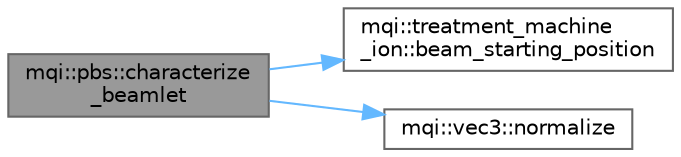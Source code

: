 digraph "mqi::pbs::characterize_beamlet"
{
 // LATEX_PDF_SIZE
  bgcolor="transparent";
  edge [fontname=Helvetica,fontsize=10,labelfontname=Helvetica,labelfontsize=10];
  node [fontname=Helvetica,fontsize=10,shape=box,height=0.2,width=0.4];
  rankdir="LR";
  Node1 [id="Node000001",label="mqi::pbs::characterize\l_beamlet",height=0.2,width=0.4,color="gray40", fillcolor="grey60", style="filled", fontcolor="black",tooltip="Characterizes a beamlet for a modulated beam with a specified source-to-isocenter distance."];
  Node1 -> Node2 [id="edge1_Node000001_Node000002",color="steelblue1",style="solid",tooltip=" "];
  Node2 [id="Node000002",label="mqi::treatment_machine\l_ion::beam_starting_position",height=0.2,width=0.4,color="grey40", fillcolor="white", style="filled",URL="$classmqi_1_1treatment__machine__ion.html#a4dae00a8ad9ac4d592660383ef441cdf",tooltip="Calculates the beam starting position based on the isocenter."];
  Node1 -> Node3 [id="edge2_Node000001_Node000003",color="steelblue1",style="solid",tooltip=" "];
  Node3 [id="Node000003",label="mqi::vec3::normalize",height=0.2,width=0.4,color="grey40", fillcolor="white", style="filled",URL="$classmqi_1_1vec3.html#ac0bb2cebe4fbfbed9155262841c426f9",tooltip="Normalizes the vector to unit length."];
}
